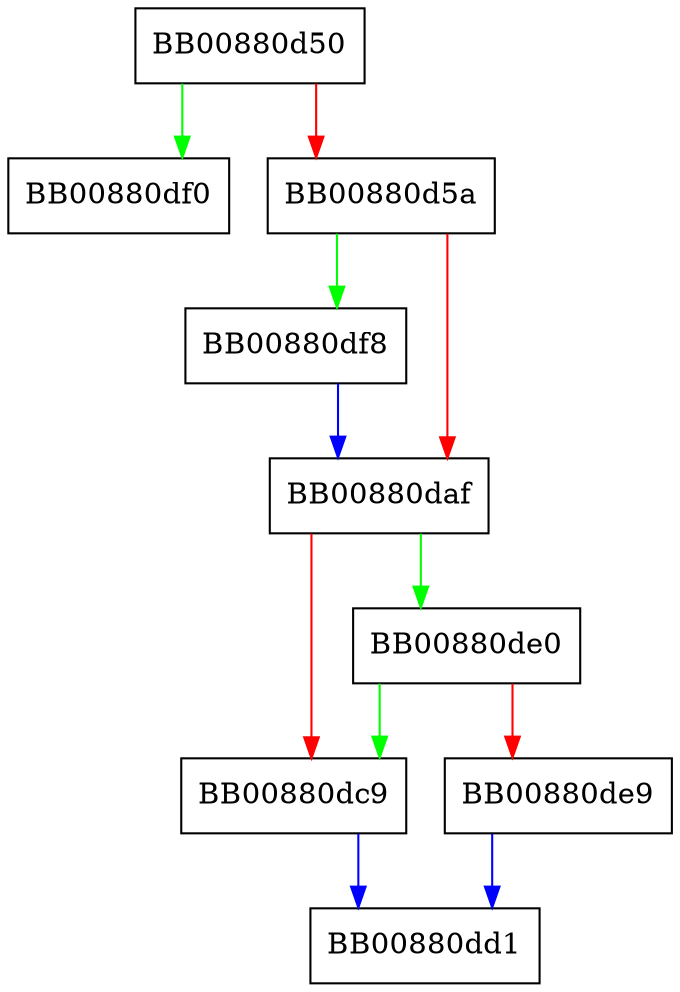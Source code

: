 digraph _IO_new_file_attach {
  node [shape="box"];
  graph [splines=ortho];
  BB00880d50 -> BB00880df0 [color="green"];
  BB00880d50 -> BB00880d5a [color="red"];
  BB00880d5a -> BB00880df8 [color="green"];
  BB00880d5a -> BB00880daf [color="red"];
  BB00880daf -> BB00880de0 [color="green"];
  BB00880daf -> BB00880dc9 [color="red"];
  BB00880dc9 -> BB00880dd1 [color="blue"];
  BB00880de0 -> BB00880dc9 [color="green"];
  BB00880de0 -> BB00880de9 [color="red"];
  BB00880de9 -> BB00880dd1 [color="blue"];
  BB00880df8 -> BB00880daf [color="blue"];
}